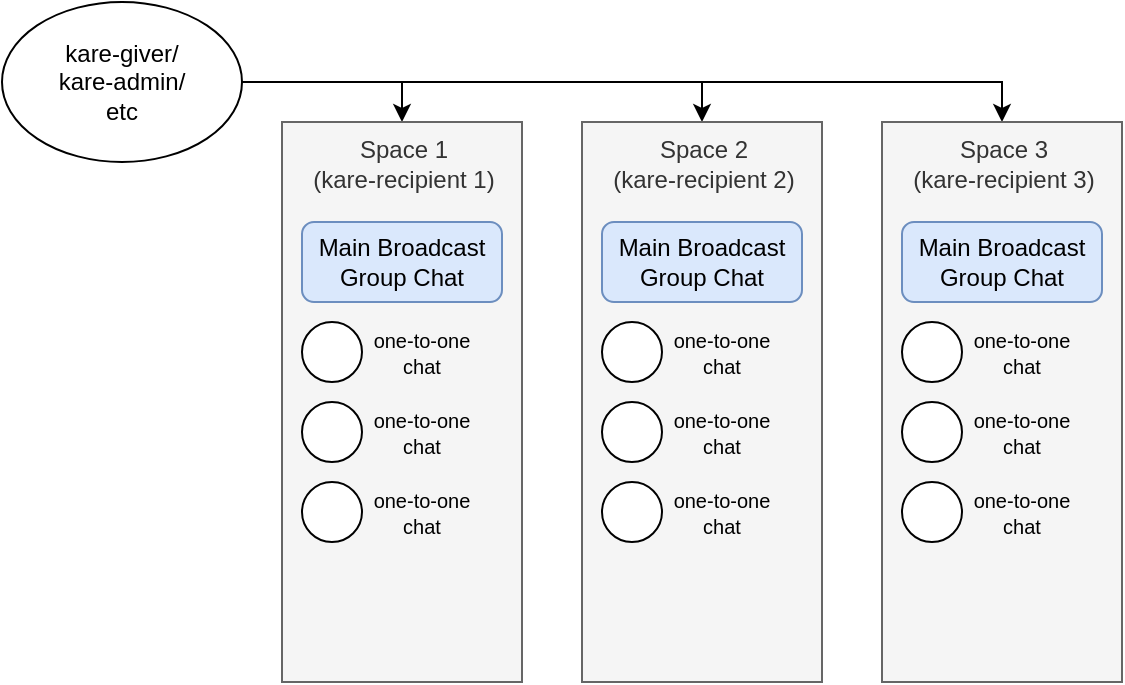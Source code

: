 <mxfile version="24.7.6">
  <diagram name="Page-1" id="DDoSltAEAGNu_Ia7-UyK">
    <mxGraphModel dx="781" dy="526" grid="1" gridSize="10" guides="1" tooltips="1" connect="1" arrows="1" fold="1" page="1" pageScale="1" pageWidth="850" pageHeight="1100" math="0" shadow="0">
      <root>
        <mxCell id="0" />
        <mxCell id="1" parent="0" />
        <mxCell id="mychlJcc826s-JKeVesS-8" style="edgeStyle=orthogonalEdgeStyle;rounded=0;orthogonalLoop=1;jettySize=auto;html=1;exitX=1;exitY=0.5;exitDx=0;exitDy=0;entryX=0.5;entryY=0;entryDx=0;entryDy=0;" edge="1" parent="1" source="mychlJcc826s-JKeVesS-1" target="mychlJcc826s-JKeVesS-6">
          <mxGeometry relative="1" as="geometry" />
        </mxCell>
        <mxCell id="mychlJcc826s-JKeVesS-52" style="edgeStyle=orthogonalEdgeStyle;rounded=0;orthogonalLoop=1;jettySize=auto;html=1;" edge="1" parent="1" source="mychlJcc826s-JKeVesS-1" target="mychlJcc826s-JKeVesS-44">
          <mxGeometry relative="1" as="geometry">
            <Array as="points">
              <mxPoint x="540" y="80" />
            </Array>
          </mxGeometry>
        </mxCell>
        <mxCell id="mychlJcc826s-JKeVesS-1" value="kare-giver/&lt;br&gt;kare-admin/&lt;br&gt;etc" style="ellipse;whiteSpace=wrap;html=1;" vertex="1" parent="1">
          <mxGeometry x="40" y="40" width="120" height="80" as="geometry" />
        </mxCell>
        <mxCell id="mychlJcc826s-JKeVesS-6" value="Space 1&lt;br&gt;(kare-recipient 1&lt;span style=&quot;background-color: initial;&quot;&gt;)&lt;/span&gt;" style="rounded=1;whiteSpace=wrap;html=1;arcSize=0;fillColor=#f5f5f5;fontColor=#333333;strokeColor=#666666;movableLabel=1;movable=1;" vertex="1" parent="1">
          <mxGeometry x="180" y="100" width="120" height="280" as="geometry">
            <mxPoint x="1" y="-119" as="offset" />
          </mxGeometry>
        </mxCell>
        <mxCell id="mychlJcc826s-JKeVesS-11" value="Main&amp;nbsp;&lt;span style=&quot;background-color: initial;&quot;&gt;Broadcast Group Chat&lt;/span&gt;" style="rounded=1;whiteSpace=wrap;html=1;fillColor=#dae8fc;strokeColor=#6c8ebf;" vertex="1" parent="1">
          <mxGeometry x="190" y="150" width="100" height="40" as="geometry" />
        </mxCell>
        <mxCell id="mychlJcc826s-JKeVesS-17" value="" style="ellipse;whiteSpace=wrap;html=1;aspect=fixed;" vertex="1" parent="1">
          <mxGeometry x="190" y="200" width="30" height="30" as="geometry" />
        </mxCell>
        <mxCell id="mychlJcc826s-JKeVesS-18" value="&lt;p style=&quot;line-height: 100%;&quot;&gt;&lt;font style=&quot;font-size: 10px;&quot;&gt;one-to-one chat&lt;/font&gt;&lt;/p&gt;" style="text;strokeColor=none;align=center;fillColor=none;html=1;verticalAlign=middle;whiteSpace=wrap;rounded=0;shadow=0;glass=0;dashed=1;" vertex="1" parent="1">
          <mxGeometry x="220" y="200" width="60" height="30" as="geometry" />
        </mxCell>
        <mxCell id="mychlJcc826s-JKeVesS-23" value="" style="ellipse;whiteSpace=wrap;html=1;aspect=fixed;" vertex="1" parent="1">
          <mxGeometry x="190" y="240" width="30" height="30" as="geometry" />
        </mxCell>
        <mxCell id="mychlJcc826s-JKeVesS-24" value="&lt;p style=&quot;line-height: 100%;&quot;&gt;&lt;font style=&quot;font-size: 10px;&quot;&gt;one-to-one chat&lt;/font&gt;&lt;/p&gt;" style="text;strokeColor=none;align=center;fillColor=none;html=1;verticalAlign=middle;whiteSpace=wrap;rounded=0;shadow=0;glass=0;dashed=1;" vertex="1" parent="1">
          <mxGeometry x="220" y="240" width="60" height="30" as="geometry" />
        </mxCell>
        <mxCell id="mychlJcc826s-JKeVesS-25" value="" style="ellipse;whiteSpace=wrap;html=1;aspect=fixed;" vertex="1" parent="1">
          <mxGeometry x="190" y="280" width="30" height="30" as="geometry" />
        </mxCell>
        <mxCell id="mychlJcc826s-JKeVesS-26" value="&lt;p style=&quot;line-height: 100%;&quot;&gt;&lt;font style=&quot;font-size: 10px;&quot;&gt;one-to-one chat&lt;/font&gt;&lt;/p&gt;" style="text;strokeColor=none;align=center;fillColor=none;html=1;verticalAlign=middle;whiteSpace=wrap;rounded=0;shadow=0;glass=0;dashed=1;" vertex="1" parent="1">
          <mxGeometry x="220" y="280" width="60" height="30" as="geometry" />
        </mxCell>
        <mxCell id="mychlJcc826s-JKeVesS-35" style="edgeStyle=orthogonalEdgeStyle;rounded=0;orthogonalLoop=1;jettySize=auto;html=1;entryX=0.5;entryY=0;entryDx=0;entryDy=0;" edge="1" target="mychlJcc826s-JKeVesS-36" parent="1" source="mychlJcc826s-JKeVesS-1">
          <mxGeometry relative="1" as="geometry">
            <mxPoint x="290" y="80" as="sourcePoint" />
          </mxGeometry>
        </mxCell>
        <mxCell id="mychlJcc826s-JKeVesS-36" value="Space 2&lt;br&gt;(kare-recipient 2&lt;span style=&quot;background-color: initial;&quot;&gt;)&lt;/span&gt;" style="rounded=1;whiteSpace=wrap;html=1;arcSize=0;fillColor=#f5f5f5;fontColor=#333333;strokeColor=#666666;movableLabel=1;movable=1;" vertex="1" parent="1">
          <mxGeometry x="330" y="100" width="120" height="280" as="geometry">
            <mxPoint x="1" y="-119" as="offset" />
          </mxGeometry>
        </mxCell>
        <mxCell id="mychlJcc826s-JKeVesS-37" value="Main&amp;nbsp;&lt;span style=&quot;background-color: initial;&quot;&gt;Broadcast Group Chat&lt;/span&gt;" style="rounded=1;whiteSpace=wrap;html=1;fillColor=#dae8fc;strokeColor=#6c8ebf;" vertex="1" parent="1">
          <mxGeometry x="340" y="150" width="100" height="40" as="geometry" />
        </mxCell>
        <mxCell id="mychlJcc826s-JKeVesS-38" value="" style="ellipse;whiteSpace=wrap;html=1;aspect=fixed;" vertex="1" parent="1">
          <mxGeometry x="340" y="200" width="30" height="30" as="geometry" />
        </mxCell>
        <mxCell id="mychlJcc826s-JKeVesS-39" value="&lt;p style=&quot;line-height: 100%;&quot;&gt;&lt;font style=&quot;font-size: 10px;&quot;&gt;one-to-one chat&lt;/font&gt;&lt;/p&gt;" style="text;strokeColor=none;align=center;fillColor=none;html=1;verticalAlign=middle;whiteSpace=wrap;rounded=0;shadow=0;glass=0;dashed=1;" vertex="1" parent="1">
          <mxGeometry x="370" y="200" width="60" height="30" as="geometry" />
        </mxCell>
        <mxCell id="mychlJcc826s-JKeVesS-40" value="" style="ellipse;whiteSpace=wrap;html=1;aspect=fixed;" vertex="1" parent="1">
          <mxGeometry x="340" y="240" width="30" height="30" as="geometry" />
        </mxCell>
        <mxCell id="mychlJcc826s-JKeVesS-41" value="&lt;p style=&quot;line-height: 100%;&quot;&gt;&lt;font style=&quot;font-size: 10px;&quot;&gt;one-to-one chat&lt;/font&gt;&lt;/p&gt;" style="text;strokeColor=none;align=center;fillColor=none;html=1;verticalAlign=middle;whiteSpace=wrap;rounded=0;shadow=0;glass=0;dashed=1;" vertex="1" parent="1">
          <mxGeometry x="370" y="240" width="60" height="30" as="geometry" />
        </mxCell>
        <mxCell id="mychlJcc826s-JKeVesS-42" value="" style="ellipse;whiteSpace=wrap;html=1;aspect=fixed;" vertex="1" parent="1">
          <mxGeometry x="340" y="280" width="30" height="30" as="geometry" />
        </mxCell>
        <mxCell id="mychlJcc826s-JKeVesS-43" value="&lt;p style=&quot;line-height: 100%;&quot;&gt;&lt;font style=&quot;font-size: 10px;&quot;&gt;one-to-one chat&lt;/font&gt;&lt;/p&gt;" style="text;strokeColor=none;align=center;fillColor=none;html=1;verticalAlign=middle;whiteSpace=wrap;rounded=0;shadow=0;glass=0;dashed=1;" vertex="1" parent="1">
          <mxGeometry x="370" y="280" width="60" height="30" as="geometry" />
        </mxCell>
        <mxCell id="mychlJcc826s-JKeVesS-44" value="Space 3&lt;br&gt;(kare-recipient 3&lt;span style=&quot;background-color: initial;&quot;&gt;)&lt;/span&gt;" style="rounded=1;whiteSpace=wrap;html=1;arcSize=0;fillColor=#f5f5f5;fontColor=#333333;strokeColor=#666666;movableLabel=1;movable=1;" vertex="1" parent="1">
          <mxGeometry x="480" y="100" width="120" height="280" as="geometry">
            <mxPoint x="1" y="-119" as="offset" />
          </mxGeometry>
        </mxCell>
        <mxCell id="mychlJcc826s-JKeVesS-45" value="Main&amp;nbsp;&lt;span style=&quot;background-color: initial;&quot;&gt;Broadcast Group Chat&lt;/span&gt;" style="rounded=1;whiteSpace=wrap;html=1;fillColor=#dae8fc;strokeColor=#6c8ebf;" vertex="1" parent="1">
          <mxGeometry x="490" y="150" width="100" height="40" as="geometry" />
        </mxCell>
        <mxCell id="mychlJcc826s-JKeVesS-46" value="" style="ellipse;whiteSpace=wrap;html=1;aspect=fixed;" vertex="1" parent="1">
          <mxGeometry x="490" y="200" width="30" height="30" as="geometry" />
        </mxCell>
        <mxCell id="mychlJcc826s-JKeVesS-47" value="&lt;p style=&quot;line-height: 100%;&quot;&gt;&lt;font style=&quot;font-size: 10px;&quot;&gt;one-to-one chat&lt;/font&gt;&lt;/p&gt;" style="text;strokeColor=none;align=center;fillColor=none;html=1;verticalAlign=middle;whiteSpace=wrap;rounded=0;shadow=0;glass=0;dashed=1;" vertex="1" parent="1">
          <mxGeometry x="520" y="200" width="60" height="30" as="geometry" />
        </mxCell>
        <mxCell id="mychlJcc826s-JKeVesS-48" value="" style="ellipse;whiteSpace=wrap;html=1;aspect=fixed;" vertex="1" parent="1">
          <mxGeometry x="490" y="240" width="30" height="30" as="geometry" />
        </mxCell>
        <mxCell id="mychlJcc826s-JKeVesS-49" value="&lt;p style=&quot;line-height: 100%;&quot;&gt;&lt;font style=&quot;font-size: 10px;&quot;&gt;one-to-one chat&lt;/font&gt;&lt;/p&gt;" style="text;strokeColor=none;align=center;fillColor=none;html=1;verticalAlign=middle;whiteSpace=wrap;rounded=0;shadow=0;glass=0;dashed=1;" vertex="1" parent="1">
          <mxGeometry x="520" y="240" width="60" height="30" as="geometry" />
        </mxCell>
        <mxCell id="mychlJcc826s-JKeVesS-50" value="" style="ellipse;whiteSpace=wrap;html=1;aspect=fixed;" vertex="1" parent="1">
          <mxGeometry x="490" y="280" width="30" height="30" as="geometry" />
        </mxCell>
        <mxCell id="mychlJcc826s-JKeVesS-51" value="&lt;p style=&quot;line-height: 100%;&quot;&gt;&lt;font style=&quot;font-size: 10px;&quot;&gt;one-to-one chat&lt;/font&gt;&lt;/p&gt;" style="text;strokeColor=none;align=center;fillColor=none;html=1;verticalAlign=middle;whiteSpace=wrap;rounded=0;shadow=0;glass=0;dashed=1;" vertex="1" parent="1">
          <mxGeometry x="520" y="280" width="60" height="30" as="geometry" />
        </mxCell>
      </root>
    </mxGraphModel>
  </diagram>
</mxfile>
